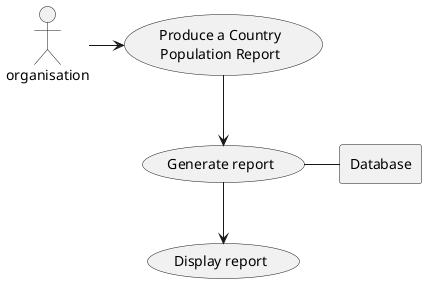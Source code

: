 @startuml
'https://plantuml.com/use-case-diagram

:organisation: as User

rectangle Database

usecase UC1 as "Produce a Country
Population Report"

usecase Use as "Generate report"

usecase Display as "Display report"

User -> UC1
UC1 --> Use
Use - Database
Use --> Display

@enduml